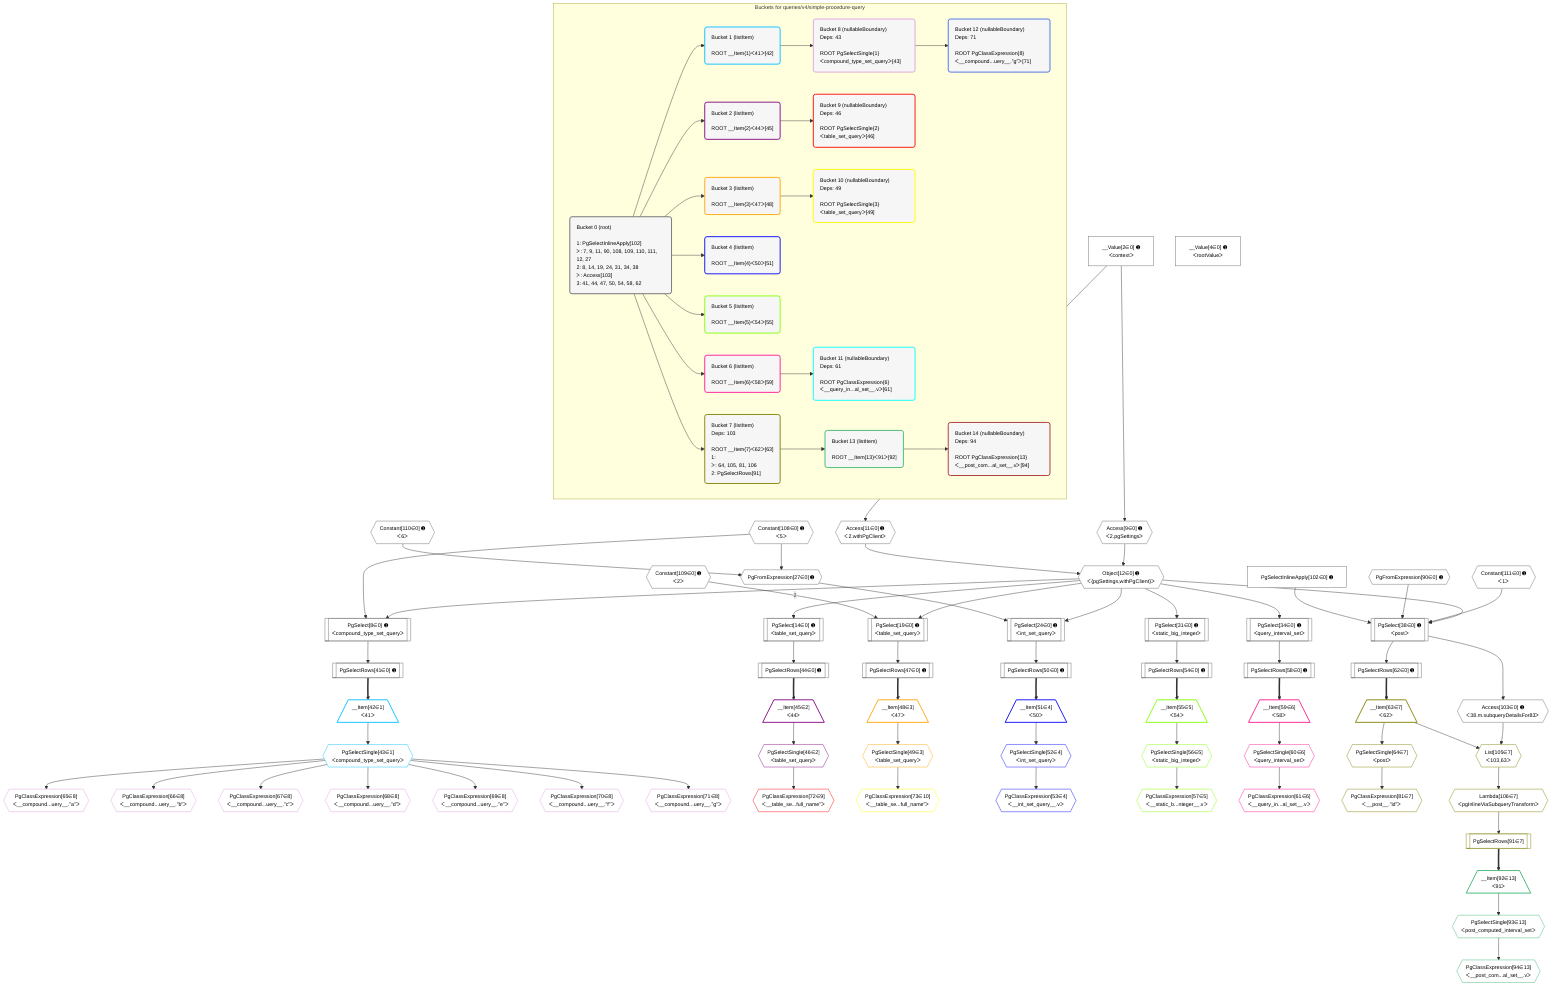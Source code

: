 %%{init: {'themeVariables': { 'fontSize': '12px'}}}%%
graph TD
    classDef path fill:#eee,stroke:#000,color:#000
    classDef plan fill:#fff,stroke-width:1px,color:#000
    classDef itemplan fill:#fff,stroke-width:2px,color:#000
    classDef unbatchedplan fill:#dff,stroke-width:1px,color:#000
    classDef sideeffectplan fill:#fcc,stroke-width:2px,color:#000
    classDef bucket fill:#f6f6f6,color:#000,stroke-width:2px,text-align:left

    subgraph "Buckets for queries/v4/simple-procedure-query"
    Bucket0("Bucket 0 (root)<br /><br />1: PgSelectInlineApply[102]<br />ᐳ: 7, 9, 11, 90, 108, 109, 110, 111, 12, 27<br />2: 8, 14, 19, 24, 31, 34, 38<br />ᐳ: Access[103]<br />3: 41, 44, 47, 50, 54, 58, 62"):::bucket
    Bucket1("Bucket 1 (listItem)<br /><br />ROOT __Item{1}ᐸ41ᐳ[42]"):::bucket
    Bucket2("Bucket 2 (listItem)<br /><br />ROOT __Item{2}ᐸ44ᐳ[45]"):::bucket
    Bucket3("Bucket 3 (listItem)<br /><br />ROOT __Item{3}ᐸ47ᐳ[48]"):::bucket
    Bucket4("Bucket 4 (listItem)<br /><br />ROOT __Item{4}ᐸ50ᐳ[51]"):::bucket
    Bucket5("Bucket 5 (listItem)<br /><br />ROOT __Item{5}ᐸ54ᐳ[55]"):::bucket
    Bucket6("Bucket 6 (listItem)<br /><br />ROOT __Item{6}ᐸ58ᐳ[59]"):::bucket
    Bucket7("Bucket 7 (listItem)<br />Deps: 103<br /><br />ROOT __Item{7}ᐸ62ᐳ[63]<br />1: <br />ᐳ: 64, 105, 81, 106<br />2: PgSelectRows[91]"):::bucket
    Bucket8("Bucket 8 (nullableBoundary)<br />Deps: 43<br /><br />ROOT PgSelectSingle{1}ᐸcompound_type_set_queryᐳ[43]"):::bucket
    Bucket9("Bucket 9 (nullableBoundary)<br />Deps: 46<br /><br />ROOT PgSelectSingle{2}ᐸtable_set_queryᐳ[46]"):::bucket
    Bucket10("Bucket 10 (nullableBoundary)<br />Deps: 49<br /><br />ROOT PgSelectSingle{3}ᐸtable_set_queryᐳ[49]"):::bucket
    Bucket11("Bucket 11 (nullableBoundary)<br />Deps: 61<br /><br />ROOT PgClassExpression{6}ᐸ__query_in...al_set__.vᐳ[61]"):::bucket
    Bucket12("Bucket 12 (nullableBoundary)<br />Deps: 71<br /><br />ROOT PgClassExpression{8}ᐸ__compound...uery__.”g”ᐳ[71]"):::bucket
    Bucket13("Bucket 13 (listItem)<br /><br />ROOT __Item{13}ᐸ91ᐳ[92]"):::bucket
    Bucket14("Bucket 14 (nullableBoundary)<br />Deps: 94<br /><br />ROOT PgClassExpression{13}ᐸ__post_com...al_set__.vᐳ[94]"):::bucket
    end
    Bucket0 --> Bucket1 & Bucket2 & Bucket3 & Bucket4 & Bucket5 & Bucket6 & Bucket7
    Bucket1 --> Bucket8
    Bucket2 --> Bucket9
    Bucket3 --> Bucket10
    Bucket6 --> Bucket11
    Bucket7 --> Bucket13
    Bucket8 --> Bucket12
    Bucket13 --> Bucket14

    %% plan dependencies
    PgSelect38[["PgSelect[38∈0] ➊<br />ᐸpostᐳ"]]:::plan
    Object12{{"Object[12∈0] ➊<br />ᐸ{pgSettings,withPgClient}ᐳ"}}:::plan
    Constant111{{"Constant[111∈0] ➊<br />ᐸ1ᐳ"}}:::plan
    PgFromExpression90{{"PgFromExpression[90∈0] ➊"}}:::plan
    PgSelectInlineApply102["PgSelectInlineApply[102∈0] ➊"]:::plan
    Object12 & Constant111 & PgFromExpression90 & PgSelectInlineApply102 --> PgSelect38
    PgSelect19[["PgSelect[19∈0] ➊<br />ᐸtable_set_queryᐳ"]]:::plan
    Constant109{{"Constant[109∈0] ➊<br />ᐸ2ᐳ"}}:::plan
    Object12 --> PgSelect19
    Constant109 -- 2 --> PgSelect19
    PgFromExpression27{{"PgFromExpression[27∈0] ➊"}}:::plan
    Constant108{{"Constant[108∈0] ➊<br />ᐸ5ᐳ"}}:::plan
    Constant110{{"Constant[110∈0] ➊<br />ᐸ6ᐳ"}}:::plan
    Constant108 & Constant110 --> PgFromExpression27
    PgSelect8[["PgSelect[8∈0] ➊<br />ᐸcompound_type_set_queryᐳ"]]:::plan
    Object12 & Constant108 --> PgSelect8
    Access9{{"Access[9∈0] ➊<br />ᐸ2.pgSettingsᐳ"}}:::plan
    Access11{{"Access[11∈0] ➊<br />ᐸ2.withPgClientᐳ"}}:::plan
    Access9 & Access11 --> Object12
    PgSelect24[["PgSelect[24∈0] ➊<br />ᐸint_set_queryᐳ"]]:::plan
    Object12 & PgFromExpression27 --> PgSelect24
    __Value2["__Value[2∈0] ➊<br />ᐸcontextᐳ"]:::plan
    __Value2 --> Access9
    __Value2 --> Access11
    PgSelect14[["PgSelect[14∈0] ➊<br />ᐸtable_set_queryᐳ"]]:::plan
    Object12 --> PgSelect14
    PgSelect31[["PgSelect[31∈0] ➊<br />ᐸstatic_big_integerᐳ"]]:::plan
    Object12 --> PgSelect31
    PgSelect34[["PgSelect[34∈0] ➊<br />ᐸquery_interval_setᐳ"]]:::plan
    Object12 --> PgSelect34
    PgSelectRows41[["PgSelectRows[41∈0] ➊"]]:::plan
    PgSelect8 --> PgSelectRows41
    PgSelectRows44[["PgSelectRows[44∈0] ➊"]]:::plan
    PgSelect14 --> PgSelectRows44
    PgSelectRows47[["PgSelectRows[47∈0] ➊"]]:::plan
    PgSelect19 --> PgSelectRows47
    PgSelectRows50[["PgSelectRows[50∈0] ➊"]]:::plan
    PgSelect24 --> PgSelectRows50
    PgSelectRows54[["PgSelectRows[54∈0] ➊"]]:::plan
    PgSelect31 --> PgSelectRows54
    PgSelectRows58[["PgSelectRows[58∈0] ➊"]]:::plan
    PgSelect34 --> PgSelectRows58
    PgSelectRows62[["PgSelectRows[62∈0] ➊"]]:::plan
    PgSelect38 --> PgSelectRows62
    Access103{{"Access[103∈0] ➊<br />ᐸ38.m.subqueryDetailsFor83ᐳ"}}:::plan
    PgSelect38 --> Access103
    __Value4["__Value[4∈0] ➊<br />ᐸrootValueᐳ"]:::plan
    __Item42[/"__Item[42∈1]<br />ᐸ41ᐳ"\]:::itemplan
    PgSelectRows41 ==> __Item42
    PgSelectSingle43{{"PgSelectSingle[43∈1]<br />ᐸcompound_type_set_queryᐳ"}}:::plan
    __Item42 --> PgSelectSingle43
    PgClassExpression65{{"PgClassExpression[65∈8]<br />ᐸ__compound...uery__.”a”ᐳ"}}:::plan
    PgSelectSingle43 --> PgClassExpression65
    PgClassExpression66{{"PgClassExpression[66∈8]<br />ᐸ__compound...uery__.”b”ᐳ"}}:::plan
    PgSelectSingle43 --> PgClassExpression66
    PgClassExpression67{{"PgClassExpression[67∈8]<br />ᐸ__compound...uery__.”c”ᐳ"}}:::plan
    PgSelectSingle43 --> PgClassExpression67
    PgClassExpression68{{"PgClassExpression[68∈8]<br />ᐸ__compound...uery__.”d”ᐳ"}}:::plan
    PgSelectSingle43 --> PgClassExpression68
    PgClassExpression69{{"PgClassExpression[69∈8]<br />ᐸ__compound...uery__.”e”ᐳ"}}:::plan
    PgSelectSingle43 --> PgClassExpression69
    PgClassExpression70{{"PgClassExpression[70∈8]<br />ᐸ__compound...uery__.”f”ᐳ"}}:::plan
    PgSelectSingle43 --> PgClassExpression70
    PgClassExpression71{{"PgClassExpression[71∈8]<br />ᐸ__compound...uery__.”g”ᐳ"}}:::plan
    PgSelectSingle43 --> PgClassExpression71
    __Item45[/"__Item[45∈2]<br />ᐸ44ᐳ"\]:::itemplan
    PgSelectRows44 ==> __Item45
    PgSelectSingle46{{"PgSelectSingle[46∈2]<br />ᐸtable_set_queryᐳ"}}:::plan
    __Item45 --> PgSelectSingle46
    PgClassExpression72{{"PgClassExpression[72∈9]<br />ᐸ__table_se...full_name”ᐳ"}}:::plan
    PgSelectSingle46 --> PgClassExpression72
    __Item48[/"__Item[48∈3]<br />ᐸ47ᐳ"\]:::itemplan
    PgSelectRows47 ==> __Item48
    PgSelectSingle49{{"PgSelectSingle[49∈3]<br />ᐸtable_set_queryᐳ"}}:::plan
    __Item48 --> PgSelectSingle49
    PgClassExpression73{{"PgClassExpression[73∈10]<br />ᐸ__table_se...full_name”ᐳ"}}:::plan
    PgSelectSingle49 --> PgClassExpression73
    __Item51[/"__Item[51∈4]<br />ᐸ50ᐳ"\]:::itemplan
    PgSelectRows50 ==> __Item51
    PgSelectSingle52{{"PgSelectSingle[52∈4]<br />ᐸint_set_queryᐳ"}}:::plan
    __Item51 --> PgSelectSingle52
    PgClassExpression53{{"PgClassExpression[53∈4]<br />ᐸ__int_set_query__.vᐳ"}}:::plan
    PgSelectSingle52 --> PgClassExpression53
    __Item55[/"__Item[55∈5]<br />ᐸ54ᐳ"\]:::itemplan
    PgSelectRows54 ==> __Item55
    PgSelectSingle56{{"PgSelectSingle[56∈5]<br />ᐸstatic_big_integerᐳ"}}:::plan
    __Item55 --> PgSelectSingle56
    PgClassExpression57{{"PgClassExpression[57∈5]<br />ᐸ__static_b...nteger__.vᐳ"}}:::plan
    PgSelectSingle56 --> PgClassExpression57
    __Item59[/"__Item[59∈6]<br />ᐸ58ᐳ"\]:::itemplan
    PgSelectRows58 ==> __Item59
    PgSelectSingle60{{"PgSelectSingle[60∈6]<br />ᐸquery_interval_setᐳ"}}:::plan
    __Item59 --> PgSelectSingle60
    PgClassExpression61{{"PgClassExpression[61∈6]<br />ᐸ__query_in...al_set__.vᐳ"}}:::plan
    PgSelectSingle60 --> PgClassExpression61
    List105{{"List[105∈7]<br />ᐸ103,63ᐳ"}}:::plan
    __Item63[/"__Item[63∈7]<br />ᐸ62ᐳ"\]:::itemplan
    Access103 & __Item63 --> List105
    PgSelectRows62 ==> __Item63
    PgSelectSingle64{{"PgSelectSingle[64∈7]<br />ᐸpostᐳ"}}:::plan
    __Item63 --> PgSelectSingle64
    PgClassExpression81{{"PgClassExpression[81∈7]<br />ᐸ__post__.”id”ᐳ"}}:::plan
    PgSelectSingle64 --> PgClassExpression81
    PgSelectRows91[["PgSelectRows[91∈7]"]]:::plan
    Lambda106{{"Lambda[106∈7]<br />ᐸpgInlineViaSubqueryTransformᐳ"}}:::plan
    Lambda106 --> PgSelectRows91
    List105 --> Lambda106
    __Item92[/"__Item[92∈13]<br />ᐸ91ᐳ"\]:::itemplan
    PgSelectRows91 ==> __Item92
    PgSelectSingle93{{"PgSelectSingle[93∈13]<br />ᐸpost_computed_interval_setᐳ"}}:::plan
    __Item92 --> PgSelectSingle93
    PgClassExpression94{{"PgClassExpression[94∈13]<br />ᐸ__post_com...al_set__.vᐳ"}}:::plan
    PgSelectSingle93 --> PgClassExpression94

    %% define steps
    classDef bucket0 stroke:#696969
    class Bucket0,__Value2,__Value4,PgSelect8,Access9,Access11,Object12,PgSelect14,PgSelect19,PgSelect24,PgFromExpression27,PgSelect31,PgSelect34,PgSelect38,PgSelectRows41,PgSelectRows44,PgSelectRows47,PgSelectRows50,PgSelectRows54,PgSelectRows58,PgSelectRows62,PgFromExpression90,PgSelectInlineApply102,Access103,Constant108,Constant109,Constant110,Constant111 bucket0
    classDef bucket1 stroke:#00bfff
    class Bucket1,__Item42,PgSelectSingle43 bucket1
    classDef bucket2 stroke:#7f007f
    class Bucket2,__Item45,PgSelectSingle46 bucket2
    classDef bucket3 stroke:#ffa500
    class Bucket3,__Item48,PgSelectSingle49 bucket3
    classDef bucket4 stroke:#0000ff
    class Bucket4,__Item51,PgSelectSingle52,PgClassExpression53 bucket4
    classDef bucket5 stroke:#7fff00
    class Bucket5,__Item55,PgSelectSingle56,PgClassExpression57 bucket5
    classDef bucket6 stroke:#ff1493
    class Bucket6,__Item59,PgSelectSingle60,PgClassExpression61 bucket6
    classDef bucket7 stroke:#808000
    class Bucket7,__Item63,PgSelectSingle64,PgClassExpression81,PgSelectRows91,List105,Lambda106 bucket7
    classDef bucket8 stroke:#dda0dd
    class Bucket8,PgClassExpression65,PgClassExpression66,PgClassExpression67,PgClassExpression68,PgClassExpression69,PgClassExpression70,PgClassExpression71 bucket8
    classDef bucket9 stroke:#ff0000
    class Bucket9,PgClassExpression72 bucket9
    classDef bucket10 stroke:#ffff00
    class Bucket10,PgClassExpression73 bucket10
    classDef bucket11 stroke:#00ffff
    class Bucket11 bucket11
    classDef bucket12 stroke:#4169e1
    class Bucket12 bucket12
    classDef bucket13 stroke:#3cb371
    class Bucket13,__Item92,PgSelectSingle93,PgClassExpression94 bucket13
    classDef bucket14 stroke:#a52a2a
    class Bucket14 bucket14